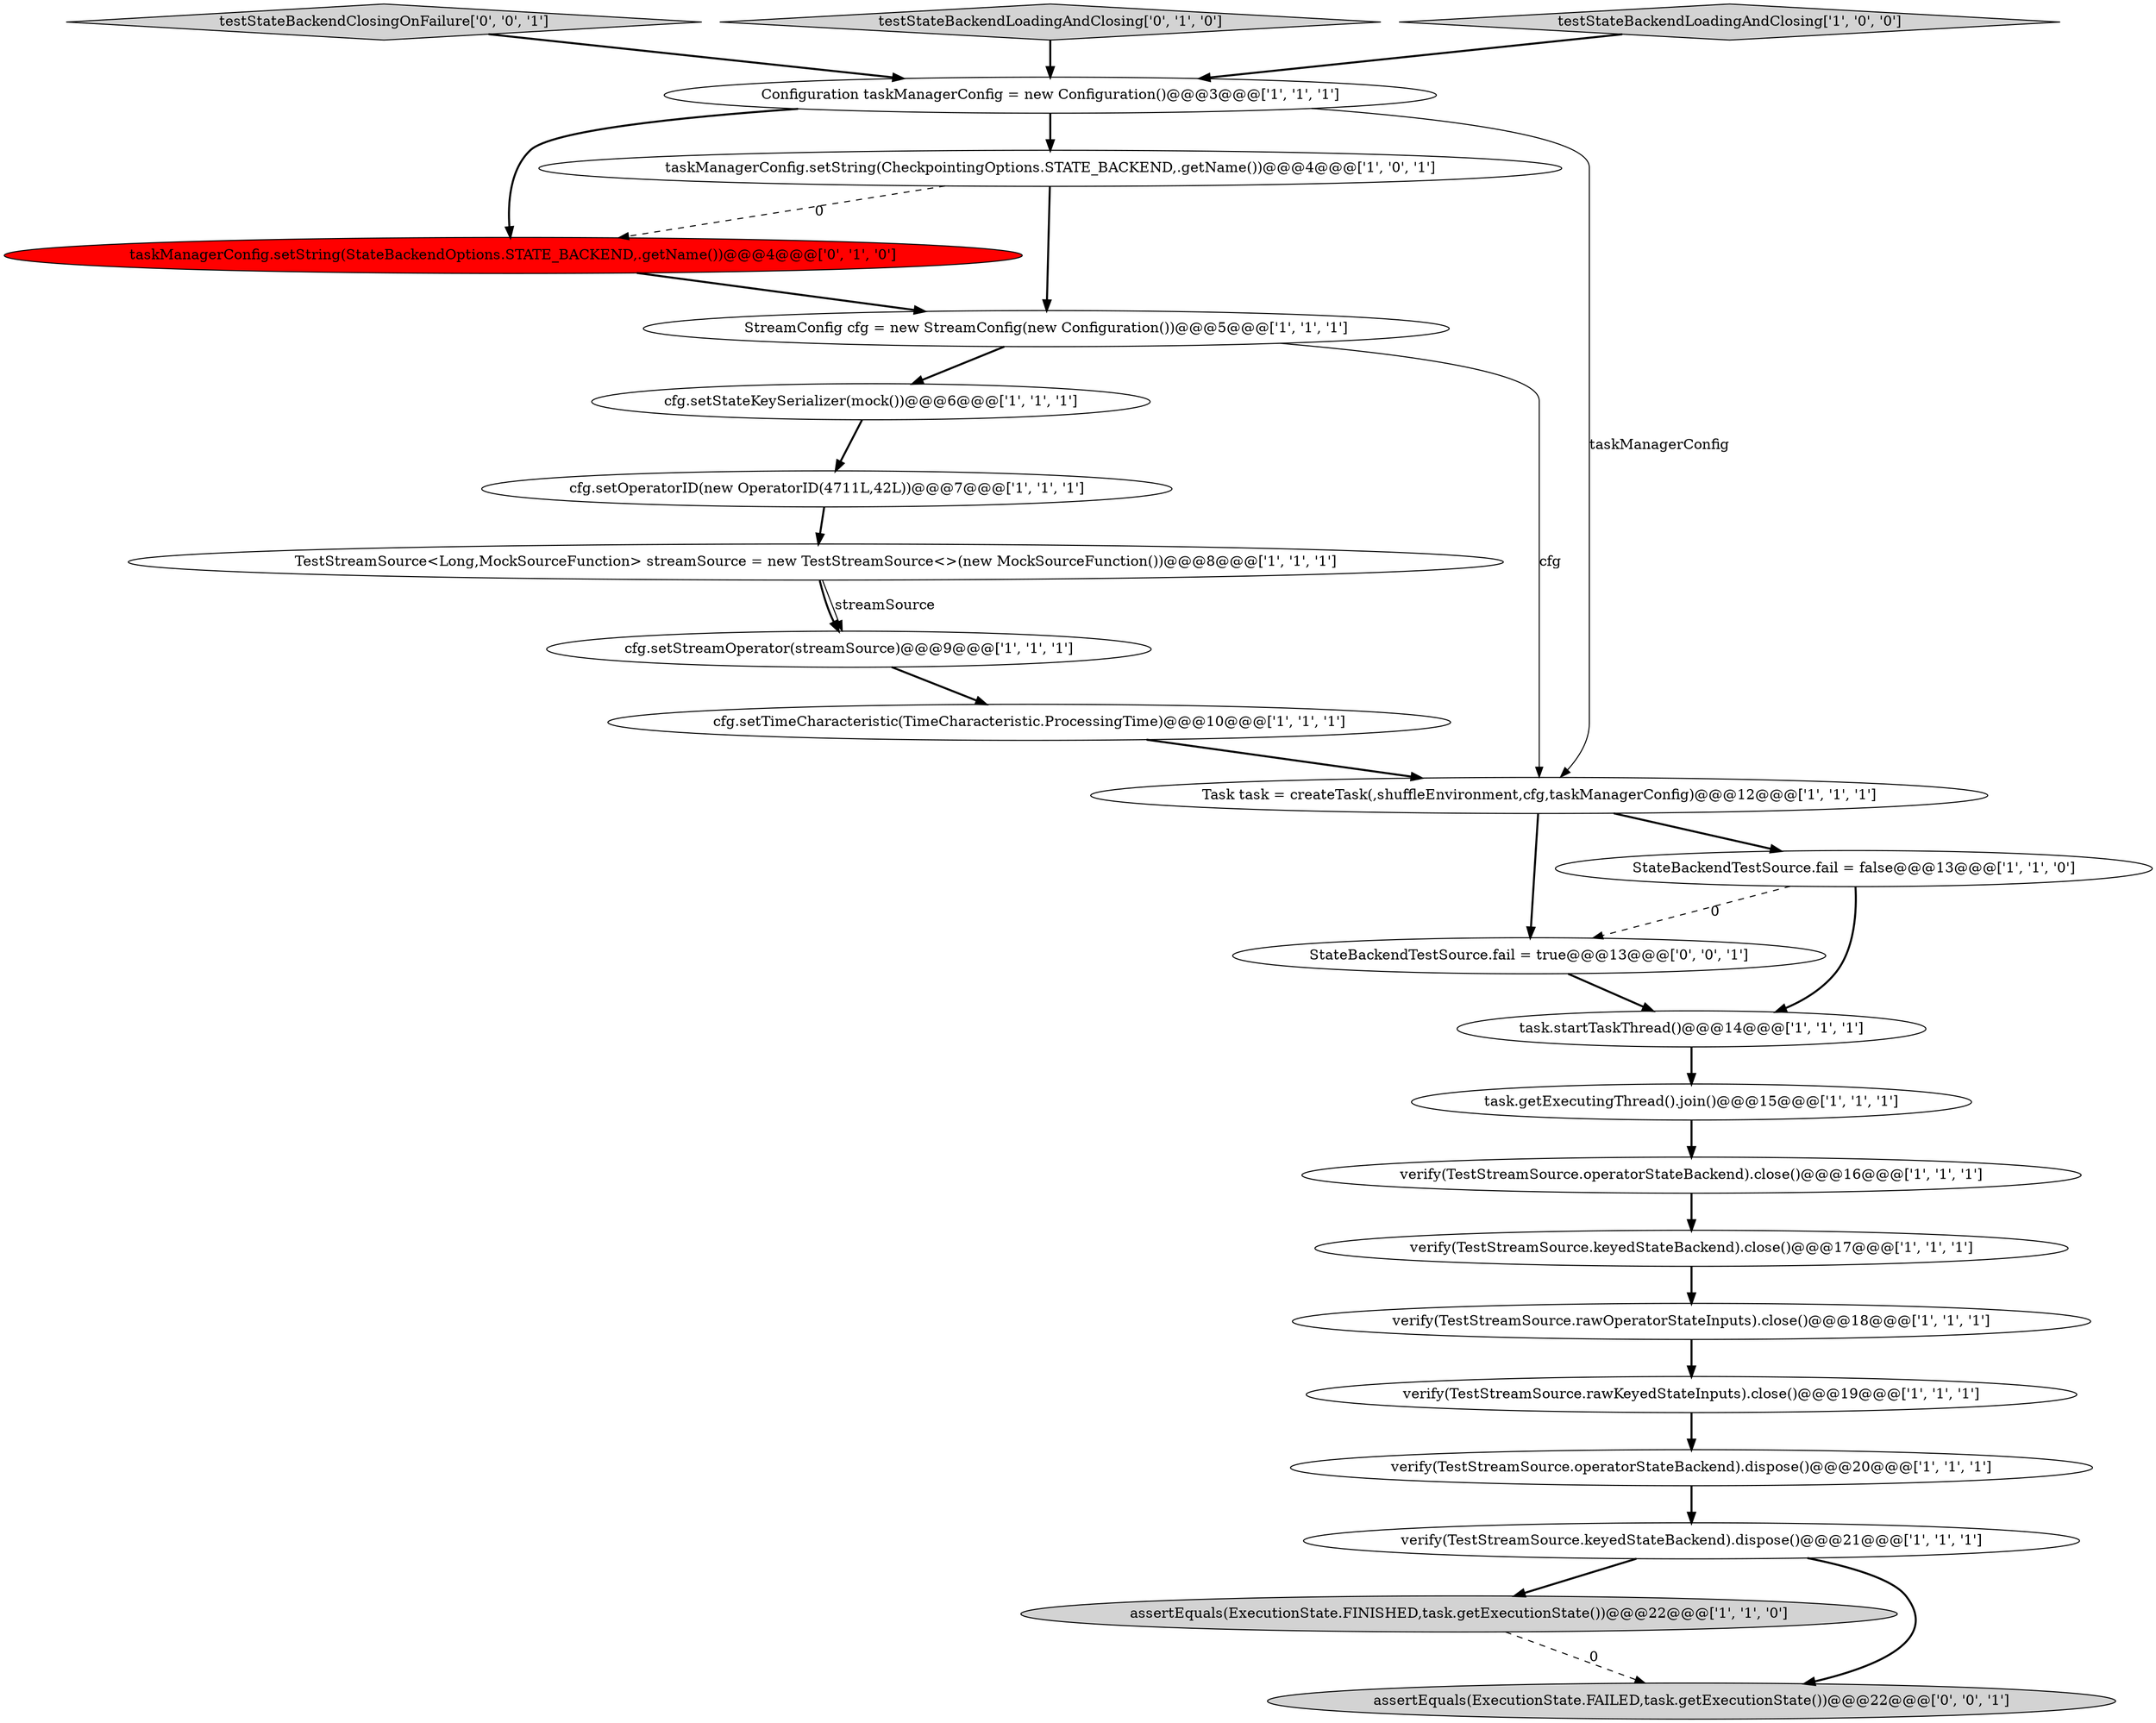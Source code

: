 digraph {
19 [style = filled, label = "verify(TestStreamSource.rawKeyedStateInputs).close()@@@19@@@['1', '1', '1']", fillcolor = white, shape = ellipse image = "AAA0AAABBB1BBB"];
4 [style = filled, label = "task.getExecutingThread().join()@@@15@@@['1', '1', '1']", fillcolor = white, shape = ellipse image = "AAA0AAABBB1BBB"];
13 [style = filled, label = "assertEquals(ExecutionState.FINISHED,task.getExecutionState())@@@22@@@['1', '1', '0']", fillcolor = lightgray, shape = ellipse image = "AAA0AAABBB1BBB"];
22 [style = filled, label = "testStateBackendClosingOnFailure['0', '0', '1']", fillcolor = lightgray, shape = diamond image = "AAA0AAABBB3BBB"];
21 [style = filled, label = "taskManagerConfig.setString(StateBackendOptions.STATE_BACKEND,.getName())@@@4@@@['0', '1', '0']", fillcolor = red, shape = ellipse image = "AAA1AAABBB2BBB"];
10 [style = filled, label = "verify(TestStreamSource.keyedStateBackend).dispose()@@@21@@@['1', '1', '1']", fillcolor = white, shape = ellipse image = "AAA0AAABBB1BBB"];
18 [style = filled, label = "cfg.setTimeCharacteristic(TimeCharacteristic.ProcessingTime)@@@10@@@['1', '1', '1']", fillcolor = white, shape = ellipse image = "AAA0AAABBB1BBB"];
15 [style = filled, label = "cfg.setStateKeySerializer(mock())@@@6@@@['1', '1', '1']", fillcolor = white, shape = ellipse image = "AAA0AAABBB1BBB"];
7 [style = filled, label = "verify(TestStreamSource.rawOperatorStateInputs).close()@@@18@@@['1', '1', '1']", fillcolor = white, shape = ellipse image = "AAA0AAABBB1BBB"];
11 [style = filled, label = "TestStreamSource<Long,MockSourceFunction> streamSource = new TestStreamSource<>(new MockSourceFunction())@@@8@@@['1', '1', '1']", fillcolor = white, shape = ellipse image = "AAA0AAABBB1BBB"];
14 [style = filled, label = "StreamConfig cfg = new StreamConfig(new Configuration())@@@5@@@['1', '1', '1']", fillcolor = white, shape = ellipse image = "AAA0AAABBB1BBB"];
16 [style = filled, label = "cfg.setOperatorID(new OperatorID(4711L,42L))@@@7@@@['1', '1', '1']", fillcolor = white, shape = ellipse image = "AAA0AAABBB1BBB"];
6 [style = filled, label = "task.startTaskThread()@@@14@@@['1', '1', '1']", fillcolor = white, shape = ellipse image = "AAA0AAABBB1BBB"];
0 [style = filled, label = "cfg.setStreamOperator(streamSource)@@@9@@@['1', '1', '1']", fillcolor = white, shape = ellipse image = "AAA0AAABBB1BBB"];
9 [style = filled, label = "taskManagerConfig.setString(CheckpointingOptions.STATE_BACKEND,.getName())@@@4@@@['1', '0', '1']", fillcolor = white, shape = ellipse image = "AAA0AAABBB1BBB"];
12 [style = filled, label = "verify(TestStreamSource.operatorStateBackend).close()@@@16@@@['1', '1', '1']", fillcolor = white, shape = ellipse image = "AAA0AAABBB1BBB"];
1 [style = filled, label = "Configuration taskManagerConfig = new Configuration()@@@3@@@['1', '1', '1']", fillcolor = white, shape = ellipse image = "AAA0AAABBB1BBB"];
3 [style = filled, label = "Task task = createTask(,shuffleEnvironment,cfg,taskManagerConfig)@@@12@@@['1', '1', '1']", fillcolor = white, shape = ellipse image = "AAA0AAABBB1BBB"];
20 [style = filled, label = "testStateBackendLoadingAndClosing['0', '1', '0']", fillcolor = lightgray, shape = diamond image = "AAA0AAABBB2BBB"];
2 [style = filled, label = "verify(TestStreamSource.operatorStateBackend).dispose()@@@20@@@['1', '1', '1']", fillcolor = white, shape = ellipse image = "AAA0AAABBB1BBB"];
8 [style = filled, label = "verify(TestStreamSource.keyedStateBackend).close()@@@17@@@['1', '1', '1']", fillcolor = white, shape = ellipse image = "AAA0AAABBB1BBB"];
24 [style = filled, label = "StateBackendTestSource.fail = true@@@13@@@['0', '0', '1']", fillcolor = white, shape = ellipse image = "AAA0AAABBB3BBB"];
23 [style = filled, label = "assertEquals(ExecutionState.FAILED,task.getExecutionState())@@@22@@@['0', '0', '1']", fillcolor = lightgray, shape = ellipse image = "AAA0AAABBB3BBB"];
5 [style = filled, label = "StateBackendTestSource.fail = false@@@13@@@['1', '1', '0']", fillcolor = white, shape = ellipse image = "AAA0AAABBB1BBB"];
17 [style = filled, label = "testStateBackendLoadingAndClosing['1', '0', '0']", fillcolor = lightgray, shape = diamond image = "AAA0AAABBB1BBB"];
1->3 [style = solid, label="taskManagerConfig"];
18->3 [style = bold, label=""];
16->11 [style = bold, label=""];
17->1 [style = bold, label=""];
3->24 [style = bold, label=""];
5->24 [style = dashed, label="0"];
14->3 [style = solid, label="cfg"];
19->2 [style = bold, label=""];
20->1 [style = bold, label=""];
15->16 [style = bold, label=""];
2->10 [style = bold, label=""];
13->23 [style = dashed, label="0"];
1->9 [style = bold, label=""];
8->7 [style = bold, label=""];
6->4 [style = bold, label=""];
3->5 [style = bold, label=""];
11->0 [style = bold, label=""];
5->6 [style = bold, label=""];
11->0 [style = solid, label="streamSource"];
10->13 [style = bold, label=""];
9->21 [style = dashed, label="0"];
10->23 [style = bold, label=""];
12->8 [style = bold, label=""];
1->21 [style = bold, label=""];
9->14 [style = bold, label=""];
4->12 [style = bold, label=""];
0->18 [style = bold, label=""];
14->15 [style = bold, label=""];
22->1 [style = bold, label=""];
24->6 [style = bold, label=""];
7->19 [style = bold, label=""];
21->14 [style = bold, label=""];
}
